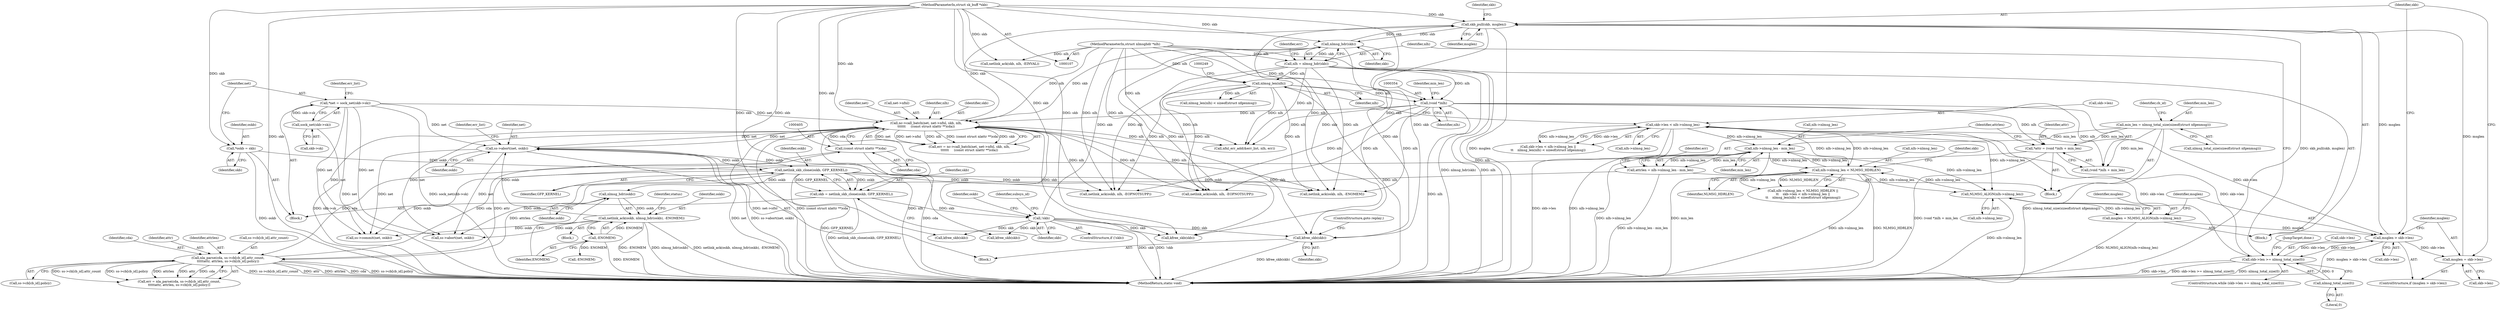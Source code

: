 digraph "0_linux_c58d6c93680f28ac58984af61d0a7ebf4319c241@API" {
"1000489" [label="(Call,kfree_skb(skb))"];
"1000225" [label="(Call,nlmsg_hdr(skb))"];
"1000472" [label="(Call,skb_pull(skb, msglen))"];
"1000397" [label="(Call,nc->call_batch(net, net->nfnl, skb, nlh,\n\t\t\t\t\t\t     (const struct nlattr **)cda))"];
"1000117" [label="(Call,*net = sock_net(skb->sk))"];
"1000119" [label="(Call,sock_net(skb->sk))"];
"1000481" [label="(Call,ss->abort(net, oskb))"];
"1000439" [label="(Call,netlink_ack(oskb, nlmsg_hdr(oskb), -ENOMEM))"];
"1000441" [label="(Call,nlmsg_hdr(oskb))"];
"1000145" [label="(Call,netlink_skb_clone(oskb, GFP_KERNEL))"];
"1000113" [label="(Call,*oskb = skb)"];
"1000108" [label="(MethodParameterIn,struct sk_buff *skb)"];
"1000443" [label="(Call,-ENOMEM)"];
"1000353" [label="(Call,(void *)nlh)"];
"1000223" [label="(Call,nlh = nlmsg_hdr(skb))"];
"1000109" [label="(MethodParameterIn,struct nlmsghdr *nlh)"];
"1000246" [label="(Call,nlmsg_len(nlh))"];
"1000404" [label="(Call,(const struct nlattr **)cda)"];
"1000367" [label="(Call,nla_parse(cda, ss->cb[cb_id].attr_count,\n\t\t\t\t\tattr, attrlen, ss->cb[cb_id].policy))"];
"1000350" [label="(Call,*attr = (void *)nlh + min_len)"];
"1000336" [label="(Call,min_len = nlmsg_total_size(sizeof(struct nfgenmsg)))"];
"1000358" [label="(Call,attrlen = nlh->nlmsg_len - min_len)"];
"1000360" [label="(Call,nlh->nlmsg_len - min_len)"];
"1000232" [label="(Call,nlh->nlmsg_len < NLMSG_HDRLEN)"];
"1000238" [label="(Call,skb->len < nlh->nlmsg_len)"];
"1000214" [label="(Call,skb->len >= nlmsg_total_size(0))"];
"1000462" [label="(Call,msglen > skb->len)"];
"1000455" [label="(Call,msglen = NLMSG_ALIGN(nlh->nlmsg_len))"];
"1000457" [label="(Call,NLMSG_ALIGN(nlh->nlmsg_len))"];
"1000218" [label="(Call,nlmsg_total_size(0))"];
"1000467" [label="(Call,msglen = skb->len)"];
"1000149" [label="(Call,!skb)"];
"1000143" [label="(Call,skb = netlink_skb_clone(oskb, GFP_KERNEL))"];
"1000150" [label="(Identifier,skb)"];
"1000490" [label="(Identifier,skb)"];
"1000143" [label="(Call,skb = netlink_skb_clone(oskb, GFP_KERNEL))"];
"1000491" [label="(ControlStructure,goto replay;)"];
"1000350" [label="(Call,*attr = (void *)nlh + min_len)"];
"1000441" [label="(Call,nlmsg_hdr(oskb))"];
"1000119" [label="(Call,sock_net(skb->sk))"];
"1000233" [label="(Call,nlh->nlmsg_len)"];
"1000247" [label="(Identifier,nlh)"];
"1000246" [label="(Call,nlmsg_len(nlh))"];
"1000120" [label="(Call,skb->sk)"];
"1000134" [label="(Call,netlink_ack(skb, nlh, -EINVAL))"];
"1000190" [label="(Call,kfree_skb(skb))"];
"1000213" [label="(ControlStructure,while (skb->len >= nlmsg_total_size(0)))"];
"1000368" [label="(Identifier,cda)"];
"1000458" [label="(Call,nlh->nlmsg_len)"];
"1000483" [label="(Identifier,oskb)"];
"1000514" [label="(MethodReturn,static void)"];
"1000473" [label="(Identifier,skb)"];
"1000220" [label="(Block,)"];
"1000361" [label="(Call,nlh->nlmsg_len)"];
"1000376" [label="(Identifier,attr)"];
"1000242" [label="(Call,nlh->nlmsg_len)"];
"1000403" [label="(Identifier,nlh)"];
"1000481" [label="(Call,ss->abort(net, oskb))"];
"1000336" [label="(Call,min_len = nlmsg_total_size(sizeof(struct nfgenmsg)))"];
"1000402" [label="(Identifier,skb)"];
"1000351" [label="(Identifier,attr)"];
"1000482" [label="(Identifier,net)"];
"1000343" [label="(Identifier,cb_id)"];
"1000462" [label="(Call,msglen > skb->len)"];
"1000498" [label="(Call,ss->commit(net, oskb))"];
"1000214" [label="(Call,skb->len >= nlmsg_total_size(0))"];
"1000155" [label="(Call,-ENOMEM)"];
"1000442" [label="(Identifier,oskb)"];
"1000444" [label="(Identifier,ENOMEM)"];
"1000334" [label="(Block,)"];
"1000360" [label="(Call,nlh->nlmsg_len - min_len)"];
"1000364" [label="(Identifier,min_len)"];
"1000111" [label="(Block,)"];
"1000352" [label="(Call,(void *)nlh + min_len)"];
"1000463" [label="(Identifier,msglen)"];
"1000398" [label="(Identifier,net)"];
"1000461" [label="(ControlStructure,if (msglen > skb->len))"];
"1000399" [label="(Call,net->nfnl)"];
"1000337" [label="(Identifier,min_len)"];
"1000145" [label="(Call,netlink_skb_clone(oskb, GFP_KERNEL))"];
"1000239" [label="(Call,skb->len)"];
"1000126" [label="(Identifier,err_list)"];
"1000446" [label="(Identifier,status)"];
"1000232" [label="(Call,nlh->nlmsg_len < NLMSG_HDRLEN)"];
"1000148" [label="(ControlStructure,if (!skb))"];
"1000109" [label="(MethodParameterIn,struct nlmsghdr *nlh)"];
"1000236" [label="(Identifier,NLMSG_HDRLEN)"];
"1000365" [label="(Call,err = nla_parse(cda, ss->cb[cb_id].attr_count,\n\t\t\t\t\tattr, attrlen, ss->cb[cb_id].policy))"];
"1000475" [label="(JumpTarget,done:)"];
"1000406" [label="(Identifier,cda)"];
"1000404" [label="(Call,(const struct nlattr **)cda)"];
"1000231" [label="(Call,nlh->nlmsg_len < NLMSG_HDRLEN ||\n\t\t    skb->len < nlh->nlmsg_len ||\n\t\t    nlmsg_len(nlh) < sizeof(struct nfgenmsg))"];
"1000480" [label="(Block,)"];
"1000469" [label="(Call,skb->len)"];
"1000144" [label="(Identifier,skb)"];
"1000377" [label="(Identifier,attrlen)"];
"1000378" [label="(Call,ss->cb[cb_id].policy)"];
"1000474" [label="(Identifier,msglen)"];
"1000245" [label="(Call,nlmsg_len(nlh) < sizeof(struct nfgenmsg))"];
"1000468" [label="(Identifier,msglen)"];
"1000472" [label="(Call,skb_pull(skb, msglen))"];
"1000223" [label="(Call,nlh = nlmsg_hdr(skb))"];
"1000147" [label="(Identifier,GFP_KERNEL)"];
"1000238" [label="(Call,skb->len < nlh->nlmsg_len)"];
"1000467" [label="(Call,msglen = skb->len)"];
"1000113" [label="(Call,*oskb = skb)"];
"1000456" [label="(Identifier,msglen)"];
"1000237" [label="(Call,skb->len < nlh->nlmsg_len ||\n\t\t    nlmsg_len(nlh) < sizeof(struct nfgenmsg))"];
"1000158" [label="(Identifier,subsys_id)"];
"1000240" [label="(Identifier,skb)"];
"1000224" [label="(Identifier,nlh)"];
"1000338" [label="(Call,nlmsg_total_size(sizeof(struct nfgenmsg)))"];
"1000457" [label="(Call,NLMSG_ALIGN(nlh->nlmsg_len))"];
"1000219" [label="(Literal,0)"];
"1000211" [label="(Call,kfree_skb(skb))"];
"1000356" [label="(Identifier,min_len)"];
"1000395" [label="(Call,err = nc->call_batch(net, net->nfnl, skb, nlh,\n\t\t\t\t\t\t     (const struct nlattr **)cda))"];
"1000226" [label="(Identifier,skb)"];
"1000117" [label="(Call,*net = sock_net(skb->sk))"];
"1000118" [label="(Identifier,net)"];
"1000512" [label="(Call,kfree_skb(skb))"];
"1000205" [label="(Call,netlink_ack(oskb, nlh, -EOPNOTSUPP))"];
"1000184" [label="(Call,netlink_ack(oskb, nlh, -EOPNOTSUPP))"];
"1000353" [label="(Call,(void *)nlh)"];
"1000503" [label="(Call,ss->abort(net, oskb))"];
"1000216" [label="(Identifier,skb)"];
"1000367" [label="(Call,nla_parse(cda, ss->cb[cb_id].attr_count,\n\t\t\t\t\tattr, attrlen, ss->cb[cb_id].policy))"];
"1000486" [label="(Identifier,err_list)"];
"1000153" [label="(Identifier,oskb)"];
"1000228" [label="(Identifier,err)"];
"1000489" [label="(Call,kfree_skb(skb))"];
"1000440" [label="(Identifier,oskb)"];
"1000215" [label="(Call,skb->len)"];
"1000114" [label="(Identifier,oskb)"];
"1000355" [label="(Identifier,nlh)"];
"1000369" [label="(Call,ss->cb[cb_id].attr_count)"];
"1000225" [label="(Call,nlmsg_hdr(skb))"];
"1000464" [label="(Call,skb->len)"];
"1000397" [label="(Call,nc->call_batch(net, net->nfnl, skb, nlh,\n\t\t\t\t\t\t     (const struct nlattr **)cda))"];
"1000435" [label="(Block,)"];
"1000152" [label="(Call,netlink_ack(oskb, nlh, -ENOMEM))"];
"1000455" [label="(Call,msglen = NLMSG_ALIGN(nlh->nlmsg_len))"];
"1000429" [label="(Call,nfnl_err_add(&err_list, nlh, err))"];
"1000149" [label="(Call,!skb)"];
"1000108" [label="(MethodParameterIn,struct sk_buff *skb)"];
"1000115" [label="(Identifier,skb)"];
"1000443" [label="(Call,-ENOMEM)"];
"1000146" [label="(Identifier,oskb)"];
"1000358" [label="(Call,attrlen = nlh->nlmsg_len - min_len)"];
"1000218" [label="(Call,nlmsg_total_size(0))"];
"1000439" [label="(Call,netlink_ack(oskb, nlmsg_hdr(oskb), -ENOMEM))"];
"1000359" [label="(Identifier,attrlen)"];
"1000366" [label="(Identifier,err)"];
"1000489" -> "1000480"  [label="AST: "];
"1000489" -> "1000490"  [label="CFG: "];
"1000490" -> "1000489"  [label="AST: "];
"1000491" -> "1000489"  [label="CFG: "];
"1000489" -> "1000514"  [label="DDG: kfree_skb(skb)"];
"1000225" -> "1000489"  [label="DDG: skb"];
"1000397" -> "1000489"  [label="DDG: skb"];
"1000472" -> "1000489"  [label="DDG: skb"];
"1000149" -> "1000489"  [label="DDG: skb"];
"1000108" -> "1000489"  [label="DDG: skb"];
"1000225" -> "1000223"  [label="AST: "];
"1000225" -> "1000226"  [label="CFG: "];
"1000226" -> "1000225"  [label="AST: "];
"1000223" -> "1000225"  [label="CFG: "];
"1000225" -> "1000223"  [label="DDG: skb"];
"1000472" -> "1000225"  [label="DDG: skb"];
"1000149" -> "1000225"  [label="DDG: skb"];
"1000108" -> "1000225"  [label="DDG: skb"];
"1000225" -> "1000397"  [label="DDG: skb"];
"1000225" -> "1000472"  [label="DDG: skb"];
"1000225" -> "1000512"  [label="DDG: skb"];
"1000472" -> "1000220"  [label="AST: "];
"1000472" -> "1000474"  [label="CFG: "];
"1000473" -> "1000472"  [label="AST: "];
"1000474" -> "1000472"  [label="AST: "];
"1000216" -> "1000472"  [label="CFG: "];
"1000472" -> "1000514"  [label="DDG: skb_pull(skb, msglen)"];
"1000472" -> "1000514"  [label="DDG: msglen"];
"1000397" -> "1000472"  [label="DDG: skb"];
"1000108" -> "1000472"  [label="DDG: skb"];
"1000467" -> "1000472"  [label="DDG: msglen"];
"1000462" -> "1000472"  [label="DDG: msglen"];
"1000472" -> "1000512"  [label="DDG: skb"];
"1000397" -> "1000395"  [label="AST: "];
"1000397" -> "1000404"  [label="CFG: "];
"1000398" -> "1000397"  [label="AST: "];
"1000399" -> "1000397"  [label="AST: "];
"1000402" -> "1000397"  [label="AST: "];
"1000403" -> "1000397"  [label="AST: "];
"1000404" -> "1000397"  [label="AST: "];
"1000395" -> "1000397"  [label="CFG: "];
"1000397" -> "1000514"  [label="DDG: (const struct nlattr **)cda"];
"1000397" -> "1000514"  [label="DDG: nlh"];
"1000397" -> "1000514"  [label="DDG: net->nfnl"];
"1000397" -> "1000152"  [label="DDG: nlh"];
"1000397" -> "1000184"  [label="DDG: nlh"];
"1000397" -> "1000205"  [label="DDG: nlh"];
"1000397" -> "1000395"  [label="DDG: net"];
"1000397" -> "1000395"  [label="DDG: net->nfnl"];
"1000397" -> "1000395"  [label="DDG: nlh"];
"1000397" -> "1000395"  [label="DDG: (const struct nlattr **)cda"];
"1000397" -> "1000395"  [label="DDG: skb"];
"1000117" -> "1000397"  [label="DDG: net"];
"1000481" -> "1000397"  [label="DDG: net"];
"1000108" -> "1000397"  [label="DDG: skb"];
"1000353" -> "1000397"  [label="DDG: nlh"];
"1000109" -> "1000397"  [label="DDG: nlh"];
"1000404" -> "1000397"  [label="DDG: cda"];
"1000397" -> "1000429"  [label="DDG: nlh"];
"1000397" -> "1000481"  [label="DDG: net"];
"1000397" -> "1000498"  [label="DDG: net"];
"1000397" -> "1000503"  [label="DDG: net"];
"1000397" -> "1000512"  [label="DDG: skb"];
"1000117" -> "1000111"  [label="AST: "];
"1000117" -> "1000119"  [label="CFG: "];
"1000118" -> "1000117"  [label="AST: "];
"1000119" -> "1000117"  [label="AST: "];
"1000126" -> "1000117"  [label="CFG: "];
"1000117" -> "1000514"  [label="DDG: net"];
"1000117" -> "1000514"  [label="DDG: sock_net(skb->sk)"];
"1000119" -> "1000117"  [label="DDG: skb->sk"];
"1000117" -> "1000481"  [label="DDG: net"];
"1000117" -> "1000498"  [label="DDG: net"];
"1000117" -> "1000503"  [label="DDG: net"];
"1000119" -> "1000120"  [label="CFG: "];
"1000120" -> "1000119"  [label="AST: "];
"1000119" -> "1000514"  [label="DDG: skb->sk"];
"1000481" -> "1000480"  [label="AST: "];
"1000481" -> "1000483"  [label="CFG: "];
"1000482" -> "1000481"  [label="AST: "];
"1000483" -> "1000481"  [label="AST: "];
"1000486" -> "1000481"  [label="CFG: "];
"1000481" -> "1000514"  [label="DDG: ss->abort(net, oskb)"];
"1000481" -> "1000514"  [label="DDG: net"];
"1000481" -> "1000145"  [label="DDG: oskb"];
"1000439" -> "1000481"  [label="DDG: oskb"];
"1000145" -> "1000481"  [label="DDG: oskb"];
"1000481" -> "1000498"  [label="DDG: net"];
"1000481" -> "1000503"  [label="DDG: net"];
"1000439" -> "1000435"  [label="AST: "];
"1000439" -> "1000443"  [label="CFG: "];
"1000440" -> "1000439"  [label="AST: "];
"1000441" -> "1000439"  [label="AST: "];
"1000443" -> "1000439"  [label="AST: "];
"1000446" -> "1000439"  [label="CFG: "];
"1000439" -> "1000514"  [label="DDG: -ENOMEM"];
"1000439" -> "1000514"  [label="DDG: nlmsg_hdr(oskb)"];
"1000439" -> "1000514"  [label="DDG: netlink_ack(oskb, nlmsg_hdr(oskb), -ENOMEM)"];
"1000441" -> "1000439"  [label="DDG: oskb"];
"1000443" -> "1000439"  [label="DDG: ENOMEM"];
"1000439" -> "1000498"  [label="DDG: oskb"];
"1000439" -> "1000503"  [label="DDG: oskb"];
"1000441" -> "1000442"  [label="CFG: "];
"1000442" -> "1000441"  [label="AST: "];
"1000444" -> "1000441"  [label="CFG: "];
"1000145" -> "1000441"  [label="DDG: oskb"];
"1000145" -> "1000143"  [label="AST: "];
"1000145" -> "1000147"  [label="CFG: "];
"1000146" -> "1000145"  [label="AST: "];
"1000147" -> "1000145"  [label="AST: "];
"1000143" -> "1000145"  [label="CFG: "];
"1000145" -> "1000514"  [label="DDG: GFP_KERNEL"];
"1000145" -> "1000143"  [label="DDG: oskb"];
"1000145" -> "1000143"  [label="DDG: GFP_KERNEL"];
"1000113" -> "1000145"  [label="DDG: oskb"];
"1000145" -> "1000152"  [label="DDG: oskb"];
"1000145" -> "1000184"  [label="DDG: oskb"];
"1000145" -> "1000205"  [label="DDG: oskb"];
"1000145" -> "1000498"  [label="DDG: oskb"];
"1000145" -> "1000503"  [label="DDG: oskb"];
"1000113" -> "1000111"  [label="AST: "];
"1000113" -> "1000115"  [label="CFG: "];
"1000114" -> "1000113"  [label="AST: "];
"1000115" -> "1000113"  [label="AST: "];
"1000118" -> "1000113"  [label="CFG: "];
"1000113" -> "1000514"  [label="DDG: oskb"];
"1000108" -> "1000113"  [label="DDG: skb"];
"1000108" -> "1000107"  [label="AST: "];
"1000108" -> "1000514"  [label="DDG: skb"];
"1000108" -> "1000134"  [label="DDG: skb"];
"1000108" -> "1000143"  [label="DDG: skb"];
"1000108" -> "1000149"  [label="DDG: skb"];
"1000108" -> "1000190"  [label="DDG: skb"];
"1000108" -> "1000211"  [label="DDG: skb"];
"1000108" -> "1000512"  [label="DDG: skb"];
"1000443" -> "1000444"  [label="CFG: "];
"1000444" -> "1000443"  [label="AST: "];
"1000443" -> "1000514"  [label="DDG: ENOMEM"];
"1000443" -> "1000155"  [label="DDG: ENOMEM"];
"1000353" -> "1000352"  [label="AST: "];
"1000353" -> "1000355"  [label="CFG: "];
"1000354" -> "1000353"  [label="AST: "];
"1000355" -> "1000353"  [label="AST: "];
"1000356" -> "1000353"  [label="CFG: "];
"1000353" -> "1000514"  [label="DDG: nlh"];
"1000353" -> "1000152"  [label="DDG: nlh"];
"1000353" -> "1000184"  [label="DDG: nlh"];
"1000353" -> "1000205"  [label="DDG: nlh"];
"1000353" -> "1000350"  [label="DDG: nlh"];
"1000353" -> "1000352"  [label="DDG: nlh"];
"1000223" -> "1000353"  [label="DDG: nlh"];
"1000246" -> "1000353"  [label="DDG: nlh"];
"1000109" -> "1000353"  [label="DDG: nlh"];
"1000353" -> "1000429"  [label="DDG: nlh"];
"1000223" -> "1000220"  [label="AST: "];
"1000224" -> "1000223"  [label="AST: "];
"1000228" -> "1000223"  [label="CFG: "];
"1000223" -> "1000514"  [label="DDG: nlmsg_hdr(skb)"];
"1000223" -> "1000514"  [label="DDG: nlh"];
"1000223" -> "1000152"  [label="DDG: nlh"];
"1000223" -> "1000184"  [label="DDG: nlh"];
"1000223" -> "1000205"  [label="DDG: nlh"];
"1000109" -> "1000223"  [label="DDG: nlh"];
"1000223" -> "1000246"  [label="DDG: nlh"];
"1000223" -> "1000429"  [label="DDG: nlh"];
"1000109" -> "1000107"  [label="AST: "];
"1000109" -> "1000514"  [label="DDG: nlh"];
"1000109" -> "1000134"  [label="DDG: nlh"];
"1000109" -> "1000152"  [label="DDG: nlh"];
"1000109" -> "1000184"  [label="DDG: nlh"];
"1000109" -> "1000205"  [label="DDG: nlh"];
"1000109" -> "1000246"  [label="DDG: nlh"];
"1000109" -> "1000429"  [label="DDG: nlh"];
"1000246" -> "1000245"  [label="AST: "];
"1000246" -> "1000247"  [label="CFG: "];
"1000247" -> "1000246"  [label="AST: "];
"1000249" -> "1000246"  [label="CFG: "];
"1000246" -> "1000514"  [label="DDG: nlh"];
"1000246" -> "1000152"  [label="DDG: nlh"];
"1000246" -> "1000184"  [label="DDG: nlh"];
"1000246" -> "1000205"  [label="DDG: nlh"];
"1000246" -> "1000245"  [label="DDG: nlh"];
"1000246" -> "1000429"  [label="DDG: nlh"];
"1000404" -> "1000406"  [label="CFG: "];
"1000405" -> "1000404"  [label="AST: "];
"1000406" -> "1000404"  [label="AST: "];
"1000404" -> "1000514"  [label="DDG: cda"];
"1000404" -> "1000367"  [label="DDG: cda"];
"1000367" -> "1000404"  [label="DDG: cda"];
"1000367" -> "1000365"  [label="AST: "];
"1000367" -> "1000378"  [label="CFG: "];
"1000368" -> "1000367"  [label="AST: "];
"1000369" -> "1000367"  [label="AST: "];
"1000376" -> "1000367"  [label="AST: "];
"1000377" -> "1000367"  [label="AST: "];
"1000378" -> "1000367"  [label="AST: "];
"1000365" -> "1000367"  [label="CFG: "];
"1000367" -> "1000514"  [label="DDG: ss->cb[cb_id].attr_count"];
"1000367" -> "1000514"  [label="DDG: attr"];
"1000367" -> "1000514"  [label="DDG: attrlen"];
"1000367" -> "1000514"  [label="DDG: cda"];
"1000367" -> "1000514"  [label="DDG: ss->cb[cb_id].policy"];
"1000367" -> "1000365"  [label="DDG: ss->cb[cb_id].attr_count"];
"1000367" -> "1000365"  [label="DDG: ss->cb[cb_id].policy"];
"1000367" -> "1000365"  [label="DDG: attrlen"];
"1000367" -> "1000365"  [label="DDG: attr"];
"1000367" -> "1000365"  [label="DDG: cda"];
"1000350" -> "1000367"  [label="DDG: attr"];
"1000358" -> "1000367"  [label="DDG: attrlen"];
"1000350" -> "1000334"  [label="AST: "];
"1000350" -> "1000352"  [label="CFG: "];
"1000351" -> "1000350"  [label="AST: "];
"1000352" -> "1000350"  [label="AST: "];
"1000359" -> "1000350"  [label="CFG: "];
"1000350" -> "1000514"  [label="DDG: (void *)nlh + min_len"];
"1000336" -> "1000350"  [label="DDG: min_len"];
"1000336" -> "1000334"  [label="AST: "];
"1000336" -> "1000338"  [label="CFG: "];
"1000337" -> "1000336"  [label="AST: "];
"1000338" -> "1000336"  [label="AST: "];
"1000343" -> "1000336"  [label="CFG: "];
"1000336" -> "1000514"  [label="DDG: nlmsg_total_size(sizeof(struct nfgenmsg))"];
"1000336" -> "1000352"  [label="DDG: min_len"];
"1000336" -> "1000360"  [label="DDG: min_len"];
"1000358" -> "1000334"  [label="AST: "];
"1000358" -> "1000360"  [label="CFG: "];
"1000359" -> "1000358"  [label="AST: "];
"1000360" -> "1000358"  [label="AST: "];
"1000366" -> "1000358"  [label="CFG: "];
"1000358" -> "1000514"  [label="DDG: nlh->nlmsg_len - min_len"];
"1000360" -> "1000358"  [label="DDG: nlh->nlmsg_len"];
"1000360" -> "1000358"  [label="DDG: min_len"];
"1000360" -> "1000364"  [label="CFG: "];
"1000361" -> "1000360"  [label="AST: "];
"1000364" -> "1000360"  [label="AST: "];
"1000360" -> "1000514"  [label="DDG: nlh->nlmsg_len"];
"1000360" -> "1000514"  [label="DDG: min_len"];
"1000360" -> "1000232"  [label="DDG: nlh->nlmsg_len"];
"1000232" -> "1000360"  [label="DDG: nlh->nlmsg_len"];
"1000238" -> "1000360"  [label="DDG: nlh->nlmsg_len"];
"1000360" -> "1000457"  [label="DDG: nlh->nlmsg_len"];
"1000232" -> "1000231"  [label="AST: "];
"1000232" -> "1000236"  [label="CFG: "];
"1000233" -> "1000232"  [label="AST: "];
"1000236" -> "1000232"  [label="AST: "];
"1000240" -> "1000232"  [label="CFG: "];
"1000231" -> "1000232"  [label="CFG: "];
"1000232" -> "1000514"  [label="DDG: nlh->nlmsg_len"];
"1000232" -> "1000514"  [label="DDG: NLMSG_HDRLEN"];
"1000232" -> "1000231"  [label="DDG: nlh->nlmsg_len"];
"1000232" -> "1000231"  [label="DDG: NLMSG_HDRLEN"];
"1000238" -> "1000232"  [label="DDG: nlh->nlmsg_len"];
"1000457" -> "1000232"  [label="DDG: nlh->nlmsg_len"];
"1000232" -> "1000238"  [label="DDG: nlh->nlmsg_len"];
"1000232" -> "1000457"  [label="DDG: nlh->nlmsg_len"];
"1000238" -> "1000237"  [label="AST: "];
"1000238" -> "1000242"  [label="CFG: "];
"1000239" -> "1000238"  [label="AST: "];
"1000242" -> "1000238"  [label="AST: "];
"1000247" -> "1000238"  [label="CFG: "];
"1000237" -> "1000238"  [label="CFG: "];
"1000238" -> "1000514"  [label="DDG: skb->len"];
"1000238" -> "1000514"  [label="DDG: nlh->nlmsg_len"];
"1000238" -> "1000214"  [label="DDG: skb->len"];
"1000238" -> "1000237"  [label="DDG: skb->len"];
"1000238" -> "1000237"  [label="DDG: nlh->nlmsg_len"];
"1000214" -> "1000238"  [label="DDG: skb->len"];
"1000238" -> "1000457"  [label="DDG: nlh->nlmsg_len"];
"1000238" -> "1000462"  [label="DDG: skb->len"];
"1000214" -> "1000213"  [label="AST: "];
"1000214" -> "1000218"  [label="CFG: "];
"1000215" -> "1000214"  [label="AST: "];
"1000218" -> "1000214"  [label="AST: "];
"1000224" -> "1000214"  [label="CFG: "];
"1000475" -> "1000214"  [label="CFG: "];
"1000214" -> "1000514"  [label="DDG: skb->len >= nlmsg_total_size(0)"];
"1000214" -> "1000514"  [label="DDG: nlmsg_total_size(0)"];
"1000214" -> "1000514"  [label="DDG: skb->len"];
"1000462" -> "1000214"  [label="DDG: skb->len"];
"1000218" -> "1000214"  [label="DDG: 0"];
"1000214" -> "1000462"  [label="DDG: skb->len"];
"1000462" -> "1000461"  [label="AST: "];
"1000462" -> "1000464"  [label="CFG: "];
"1000463" -> "1000462"  [label="AST: "];
"1000464" -> "1000462"  [label="AST: "];
"1000468" -> "1000462"  [label="CFG: "];
"1000473" -> "1000462"  [label="CFG: "];
"1000462" -> "1000514"  [label="DDG: msglen > skb->len"];
"1000455" -> "1000462"  [label="DDG: msglen"];
"1000462" -> "1000467"  [label="DDG: skb->len"];
"1000455" -> "1000220"  [label="AST: "];
"1000455" -> "1000457"  [label="CFG: "];
"1000456" -> "1000455"  [label="AST: "];
"1000457" -> "1000455"  [label="AST: "];
"1000463" -> "1000455"  [label="CFG: "];
"1000455" -> "1000514"  [label="DDG: NLMSG_ALIGN(nlh->nlmsg_len)"];
"1000457" -> "1000455"  [label="DDG: nlh->nlmsg_len"];
"1000457" -> "1000458"  [label="CFG: "];
"1000458" -> "1000457"  [label="AST: "];
"1000457" -> "1000514"  [label="DDG: nlh->nlmsg_len"];
"1000218" -> "1000219"  [label="CFG: "];
"1000219" -> "1000218"  [label="AST: "];
"1000467" -> "1000461"  [label="AST: "];
"1000467" -> "1000469"  [label="CFG: "];
"1000468" -> "1000467"  [label="AST: "];
"1000469" -> "1000467"  [label="AST: "];
"1000473" -> "1000467"  [label="CFG: "];
"1000149" -> "1000148"  [label="AST: "];
"1000149" -> "1000150"  [label="CFG: "];
"1000150" -> "1000149"  [label="AST: "];
"1000153" -> "1000149"  [label="CFG: "];
"1000158" -> "1000149"  [label="CFG: "];
"1000149" -> "1000514"  [label="DDG: !skb"];
"1000149" -> "1000514"  [label="DDG: skb"];
"1000143" -> "1000149"  [label="DDG: skb"];
"1000149" -> "1000190"  [label="DDG: skb"];
"1000149" -> "1000211"  [label="DDG: skb"];
"1000149" -> "1000512"  [label="DDG: skb"];
"1000143" -> "1000111"  [label="AST: "];
"1000144" -> "1000143"  [label="AST: "];
"1000150" -> "1000143"  [label="CFG: "];
"1000143" -> "1000514"  [label="DDG: netlink_skb_clone(oskb, GFP_KERNEL)"];
}
